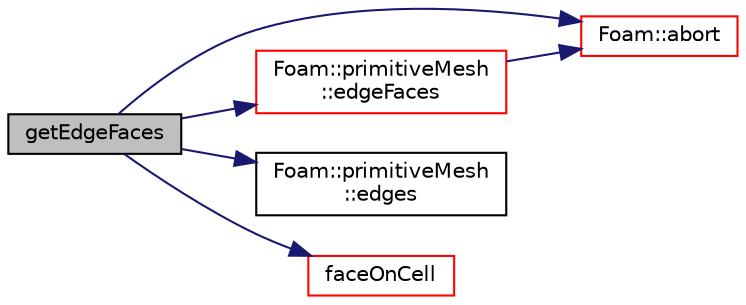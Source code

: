 digraph "getEdgeFaces"
{
  bgcolor="transparent";
  edge [fontname="Helvetica",fontsize="10",labelfontname="Helvetica",labelfontsize="10"];
  node [fontname="Helvetica",fontsize="10",shape=record];
  rankdir="LR";
  Node1 [label="getEdgeFaces",height=0.2,width=0.4,color="black", fillcolor="grey75", style="filled", fontcolor="black"];
  Node1 -> Node2 [color="midnightblue",fontsize="10",style="solid",fontname="Helvetica"];
  Node2 [label="Foam::abort",height=0.2,width=0.4,color="red",URL="$a10725.html#a447107a607d03e417307c203fa5fb44b"];
  Node1 -> Node3 [color="midnightblue",fontsize="10",style="solid",fontname="Helvetica"];
  Node3 [label="Foam::primitiveMesh\l::edgeFaces",height=0.2,width=0.4,color="red",URL="$a01967.html#ab456054a1e7e1a07261799f50167916f"];
  Node3 -> Node2 [color="midnightblue",fontsize="10",style="solid",fontname="Helvetica"];
  Node1 -> Node4 [color="midnightblue",fontsize="10",style="solid",fontname="Helvetica"];
  Node4 [label="Foam::primitiveMesh\l::edges",height=0.2,width=0.4,color="black",URL="$a01967.html#aae82d34fe433288eb6b1f9dea53675c8",tooltip="Return mesh edges. Uses calcEdges. "];
  Node1 -> Node5 [color="midnightblue",fontsize="10",style="solid",fontname="Helvetica"];
  Node5 [label="faceOnCell",height=0.2,width=0.4,color="red",URL="$a10780.html#ae8119e36b45b1e47f91cdcb57222986d",tooltip="Is face used by cell. "];
}
